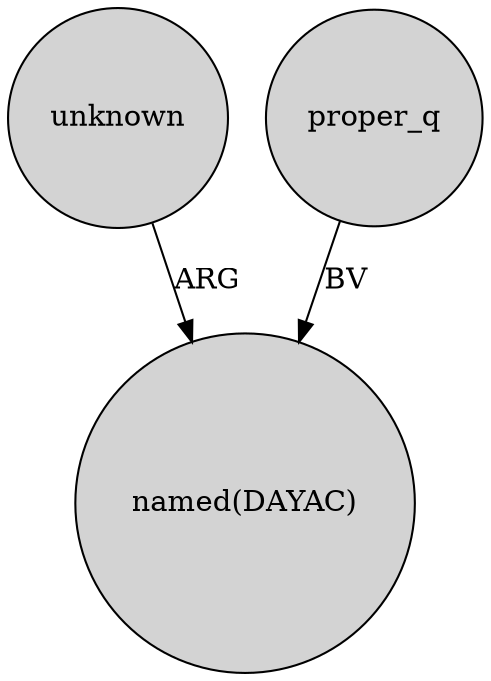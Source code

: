 digraph {
	node [shape=circle style=filled]
	unknown -> "named(DAYAC)" [label=ARG]
	proper_q -> "named(DAYAC)" [label=BV]
}
